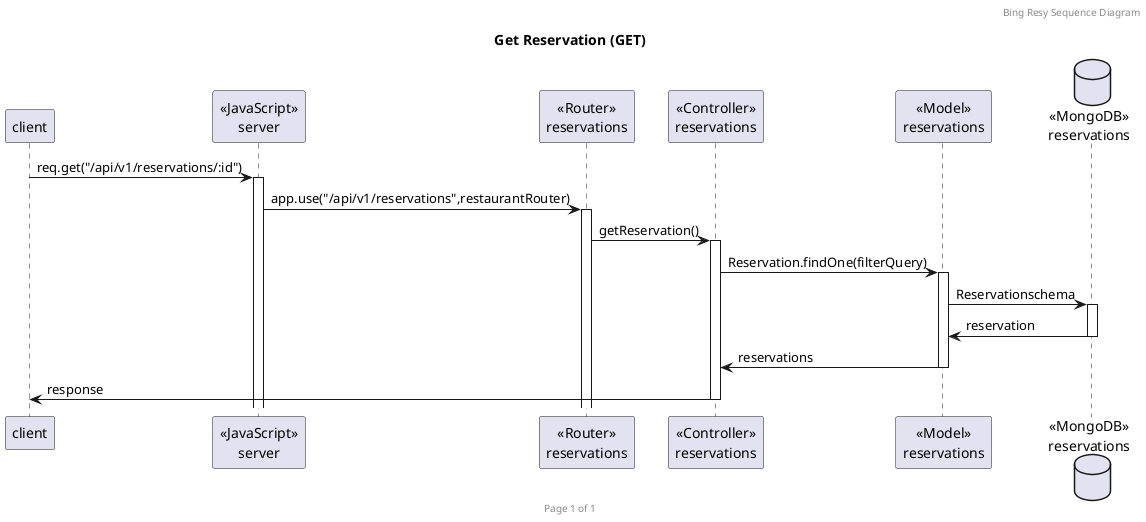 @startuml

header Bing Resy Sequence Diagram
footer Page %page% of %lastpage%
title "Get Reservation (GET)"

participant "client" as client
participant "<<JavaScript>>\nserver" as server
participant "<<Router>>\nreservations" as reservationsRouter
participant "<<Controller>>\nreservations" as reservationsController
participant "<<Model>>\nreservations" as reservationsModel
database "<<MongoDB>>\nreservations" as reservationsDatabase

client -> server ++: req.get("/api/v1/reservations/:id")
server -> reservationsRouter ++: app.use("/api/v1/reservations",restaurantRouter)
reservationsRouter -> reservationsController ++: getReservation()
reservationsController -> reservationsModel ++: Reservation.findOne(filterQuery)
reservationsModel -> reservationsDatabase ++:Reservationschema
reservationsDatabase -> reservationsModel --:reservation
reservationsModel -> reservationsController --:reservations
reservationsController -> client --:response

@enduml